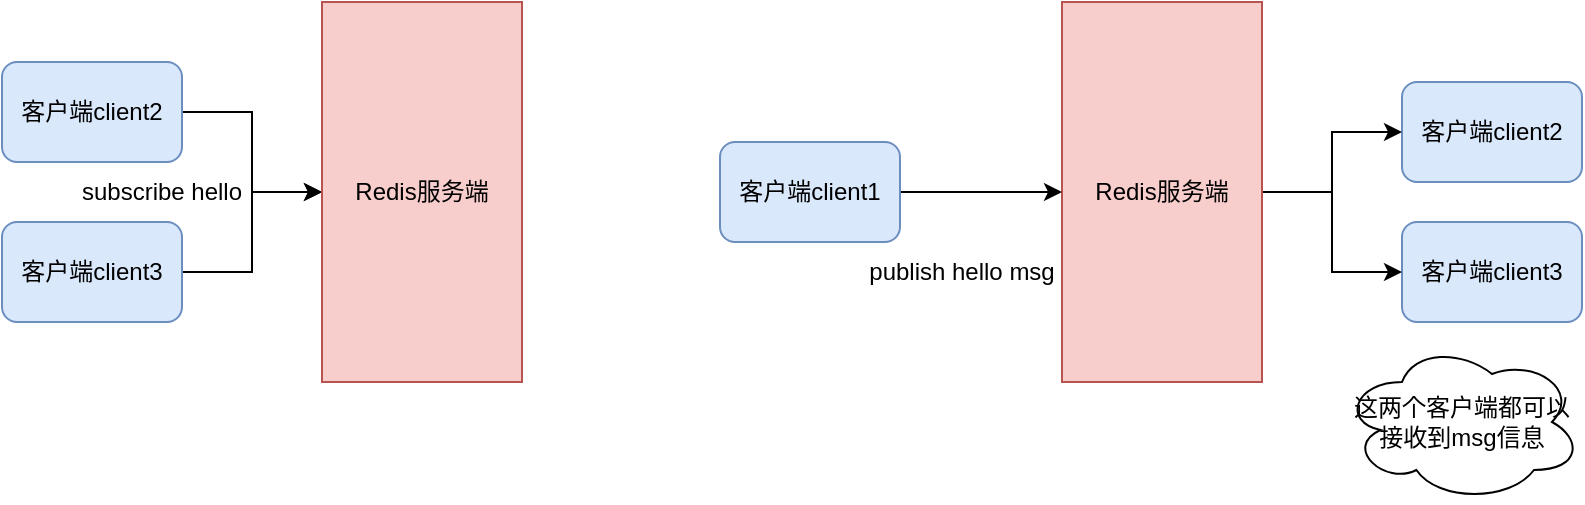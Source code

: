 <mxfile version="26.2.3">
  <diagram name="第 1 页" id="cJoUxN17sgPwNlzdT023">
    <mxGraphModel dx="1020" dy="689" grid="1" gridSize="10" guides="1" tooltips="1" connect="1" arrows="1" fold="1" page="1" pageScale="1" pageWidth="827" pageHeight="1169" math="0" shadow="0">
      <root>
        <mxCell id="0" />
        <mxCell id="1" parent="0" />
        <mxCell id="OqbFvXizEy2dfRfVLzfx-4" style="edgeStyle=orthogonalEdgeStyle;rounded=0;orthogonalLoop=1;jettySize=auto;html=1;" edge="1" parent="1" source="OqbFvXizEy2dfRfVLzfx-1" target="OqbFvXizEy2dfRfVLzfx-3">
          <mxGeometry relative="1" as="geometry" />
        </mxCell>
        <mxCell id="OqbFvXizEy2dfRfVLzfx-1" value="客户端client2" style="rounded=1;whiteSpace=wrap;html=1;fillColor=#dae8fc;strokeColor=#6c8ebf;" vertex="1" parent="1">
          <mxGeometry x="10" y="250" width="90" height="50" as="geometry" />
        </mxCell>
        <mxCell id="OqbFvXizEy2dfRfVLzfx-5" style="edgeStyle=orthogonalEdgeStyle;rounded=0;orthogonalLoop=1;jettySize=auto;html=1;entryX=0;entryY=0.5;entryDx=0;entryDy=0;" edge="1" parent="1" source="OqbFvXizEy2dfRfVLzfx-2" target="OqbFvXizEy2dfRfVLzfx-3">
          <mxGeometry relative="1" as="geometry" />
        </mxCell>
        <mxCell id="OqbFvXizEy2dfRfVLzfx-2" value="客户端client3" style="rounded=1;whiteSpace=wrap;html=1;fillColor=#dae8fc;strokeColor=#6c8ebf;" vertex="1" parent="1">
          <mxGeometry x="10" y="330" width="90" height="50" as="geometry" />
        </mxCell>
        <mxCell id="OqbFvXizEy2dfRfVLzfx-3" value="Redis服务端" style="rounded=0;whiteSpace=wrap;html=1;fillColor=#f8cecc;strokeColor=#b85450;" vertex="1" parent="1">
          <mxGeometry x="170" y="220" width="100" height="190" as="geometry" />
        </mxCell>
        <mxCell id="OqbFvXizEy2dfRfVLzfx-6" value="subscribe hello" style="text;html=1;align=center;verticalAlign=middle;whiteSpace=wrap;rounded=0;" vertex="1" parent="1">
          <mxGeometry x="40" y="300" width="100" height="30" as="geometry" />
        </mxCell>
        <mxCell id="OqbFvXizEy2dfRfVLzfx-8" value="客户端client2" style="rounded=1;whiteSpace=wrap;html=1;fillColor=#dae8fc;strokeColor=#6c8ebf;" vertex="1" parent="1">
          <mxGeometry x="710" y="260" width="90" height="50" as="geometry" />
        </mxCell>
        <mxCell id="OqbFvXizEy2dfRfVLzfx-10" value="客户端client3" style="rounded=1;whiteSpace=wrap;html=1;fillColor=#dae8fc;strokeColor=#6c8ebf;" vertex="1" parent="1">
          <mxGeometry x="710" y="330" width="90" height="50" as="geometry" />
        </mxCell>
        <mxCell id="OqbFvXizEy2dfRfVLzfx-16" style="edgeStyle=orthogonalEdgeStyle;rounded=0;orthogonalLoop=1;jettySize=auto;html=1;" edge="1" parent="1" source="OqbFvXizEy2dfRfVLzfx-11" target="OqbFvXizEy2dfRfVLzfx-8">
          <mxGeometry relative="1" as="geometry" />
        </mxCell>
        <mxCell id="OqbFvXizEy2dfRfVLzfx-17" style="edgeStyle=orthogonalEdgeStyle;rounded=0;orthogonalLoop=1;jettySize=auto;html=1;" edge="1" parent="1" source="OqbFvXizEy2dfRfVLzfx-11" target="OqbFvXizEy2dfRfVLzfx-10">
          <mxGeometry relative="1" as="geometry" />
        </mxCell>
        <mxCell id="OqbFvXizEy2dfRfVLzfx-11" value="Redis服务端" style="rounded=0;whiteSpace=wrap;html=1;fillColor=#f8cecc;strokeColor=#b85450;" vertex="1" parent="1">
          <mxGeometry x="540" y="220" width="100" height="190" as="geometry" />
        </mxCell>
        <mxCell id="OqbFvXizEy2dfRfVLzfx-15" value="" style="edgeStyle=orthogonalEdgeStyle;rounded=0;orthogonalLoop=1;jettySize=auto;html=1;" edge="1" parent="1" source="OqbFvXizEy2dfRfVLzfx-14" target="OqbFvXizEy2dfRfVLzfx-11">
          <mxGeometry relative="1" as="geometry" />
        </mxCell>
        <mxCell id="OqbFvXizEy2dfRfVLzfx-14" value="客户端client1" style="rounded=1;whiteSpace=wrap;html=1;fillColor=#dae8fc;strokeColor=#6c8ebf;" vertex="1" parent="1">
          <mxGeometry x="369" y="290" width="90" height="50" as="geometry" />
        </mxCell>
        <mxCell id="OqbFvXizEy2dfRfVLzfx-18" value="publish hello msg" style="text;html=1;align=center;verticalAlign=middle;whiteSpace=wrap;rounded=0;" vertex="1" parent="1">
          <mxGeometry x="430" y="340" width="120" height="30" as="geometry" />
        </mxCell>
        <mxCell id="OqbFvXizEy2dfRfVLzfx-19" value="这两个客户端都可以接收到msg信息" style="ellipse;shape=cloud;whiteSpace=wrap;html=1;" vertex="1" parent="1">
          <mxGeometry x="680" y="390" width="120" height="80" as="geometry" />
        </mxCell>
      </root>
    </mxGraphModel>
  </diagram>
</mxfile>
